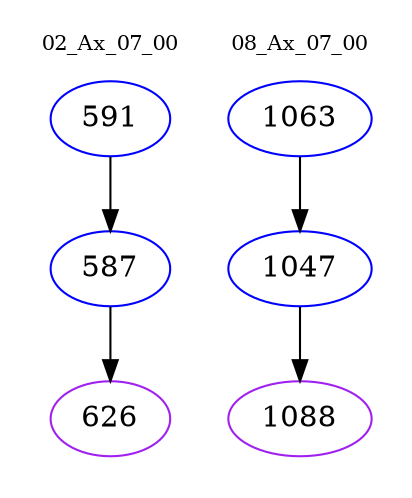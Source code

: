 digraph{
subgraph cluster_0 {
color = white
label = "02_Ax_07_00";
fontsize=10;
T0_591 [label="591", color="blue"]
T0_591 -> T0_587 [color="black"]
T0_587 [label="587", color="blue"]
T0_587 -> T0_626 [color="black"]
T0_626 [label="626", color="purple"]
}
subgraph cluster_1 {
color = white
label = "08_Ax_07_00";
fontsize=10;
T1_1063 [label="1063", color="blue"]
T1_1063 -> T1_1047 [color="black"]
T1_1047 [label="1047", color="blue"]
T1_1047 -> T1_1088 [color="black"]
T1_1088 [label="1088", color="purple"]
}
}
